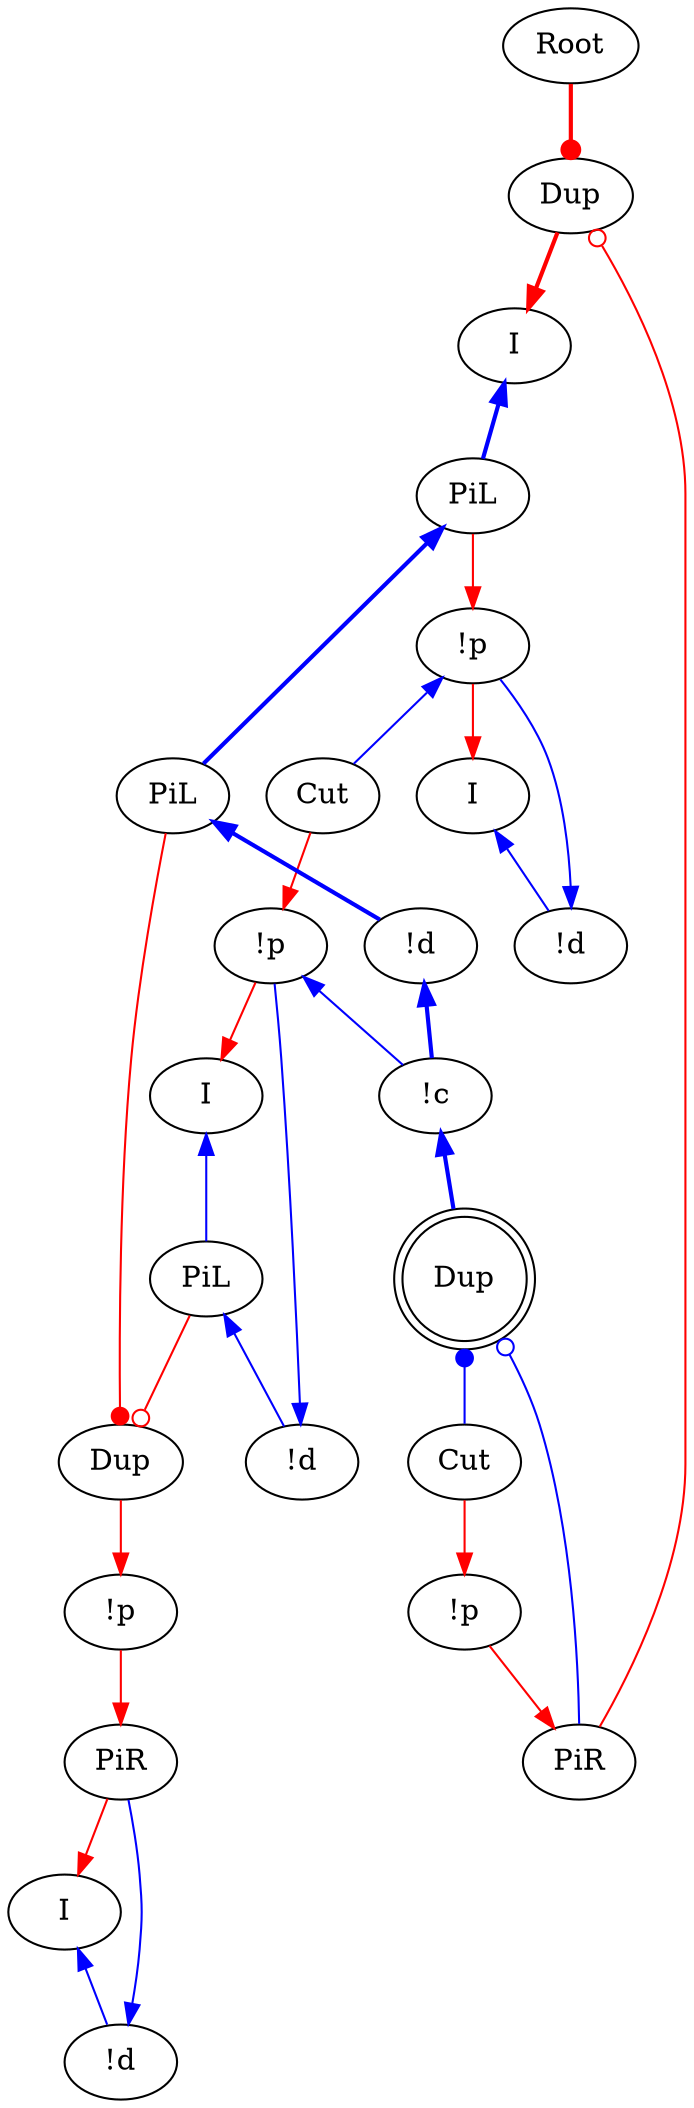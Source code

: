digraph {
"Root0" [label="Root"]
"!p0" [label="!p"]
"I0" [label="I"]
"!d0" [label="!d"]
"!p1" [label="!p"]
"I1" [label="I"]
"!d1" [label="!d"]
"PiR0" [label="PiR"]
"I2" [label="I"]
"!p2" [label="!p"]
"PiR1" [label="PiR"]
"Cut0" [label="Cut"]
"Dup0_0" [label="Dup",shape=doublecircle]
"Dup0_1" [label="Dup"]
"!p3" [label="!p"]
"Cut1" [label="Cut"]
"!c0" [label="!c"]
"!d2" [label="!d"]
"!d3" [label="!d"]
"PiL0" [label="PiL"]
"PiL1" [label="PiL"]
"I3" [label="I"]
"Dup1_0" [label="Dup"]
"PiL2" [label="PiL"]
"!p3" -> "I3"[color=red,tooltip="e11"]
"!d3" -> "!p3"[color=blue,tooltip="e13",dir=back]
"!d2" -> "!c0"[color=blue,tooltip="e14",penwidth=2,dir=back]
"!p3" -> "!c0"[color=blue,tooltip="e15",dir=back]
"PiL0" -> "!d2"[color=blue,tooltip="e16",penwidth=2,dir=back]
"PiL1" -> "!d3"[color=blue,tooltip="e17",dir=back]
"PiL2" -> "PiL0"[color=blue,tooltip="e18",penwidth=2,dir=back]
"I3" -> "PiL1"[color=blue,tooltip="e19",dir=back]
"PiL0" -> "Dup1_0"[color=red,tooltip="e20",arrowhead=dot]
"PiL1" -> "Dup1_0"[color=red,tooltip="e21",arrowhead=odot]
"Dup0_0" -> "Cut0"[color=blue,tooltip="e4",arrowtail=dot,dir=back]
"Dup0_0" -> "PiR1"[color=blue,tooltip="e5",arrowtail=odot,dir=back]
"PiR1" -> "Dup0_1"[color=red,tooltip="e7",arrowhead=odot]
"Cut1" -> "!p3"[color=red,tooltip="e9"]
"!c0" -> "Dup0_0"[color=blue,tooltip="h",penwidth=2,dir=back]
"!p1" -> "PiR0"[color=red,tooltip="hl2i"]
"Dup1_0" -> "!p1"[color=red,tooltip="hl2p"]
"Dup0_1" -> "I2"[color=red,tooltip="hr",penwidth=2]
"!d1" -> "PiR0"[color=blue,tooltip="i",dir=back]
"I1" -> "!d1"[color=blue,tooltip="il",dir=back]
"PiR0" -> "I1"[color=red,tooltip="ir"]
"Root0" -> "Dup0_1"[color=red,tooltip="rettop",arrowhead=dot,penwidth=2]
"!p2" -> "PiR1"[color=red,tooltip="xli"]
"Cut0" -> "!p2"[color=red,tooltip="xlp"]
"!p0" -> "Cut1"[color=blue,tooltip="y2",dir=back]
"!d0" -> "!p0"[color=blue,tooltip="yj",dir=back]
"I2" -> "PiL2"[color=blue,tooltip="yl",penwidth=2,dir=back]
"I0" -> "!d0"[color=blue,tooltip="yl2",dir=back]
"!p0" -> "I0"[color=red,tooltip="yli"]
"PiL2" -> "!p0"[color=red,tooltip="ylp"]
}
